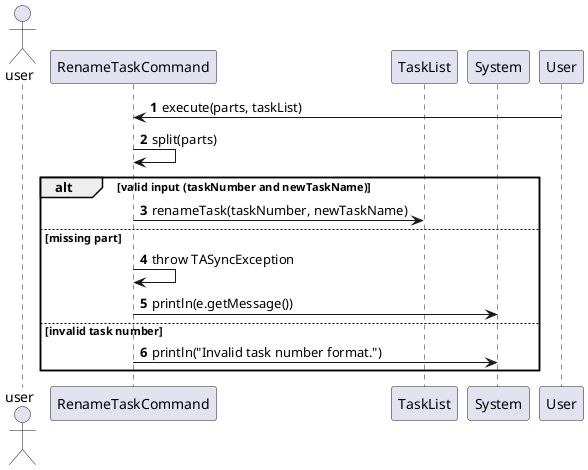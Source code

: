 @startuml
'https://plantuml.com/sequence-diagram

actor user
autonumber

participant "RenameTaskCommand" as RenameCmd
participant "TaskList" as TaskList
participant "System" as Console

User -> RenameCmd : execute(parts, taskList)

RenameCmd -> RenameCmd : split(parts)
alt valid input (taskNumber and newTaskName)
    RenameCmd -> TaskList : renameTask(taskNumber, newTaskName)
else missing part
    RenameCmd -> RenameCmd : throw TASyncException
    RenameCmd -> Console : println(e.getMessage())
else invalid task number
    RenameCmd -> Console : println("Invalid task number format.")
end

@enduml
